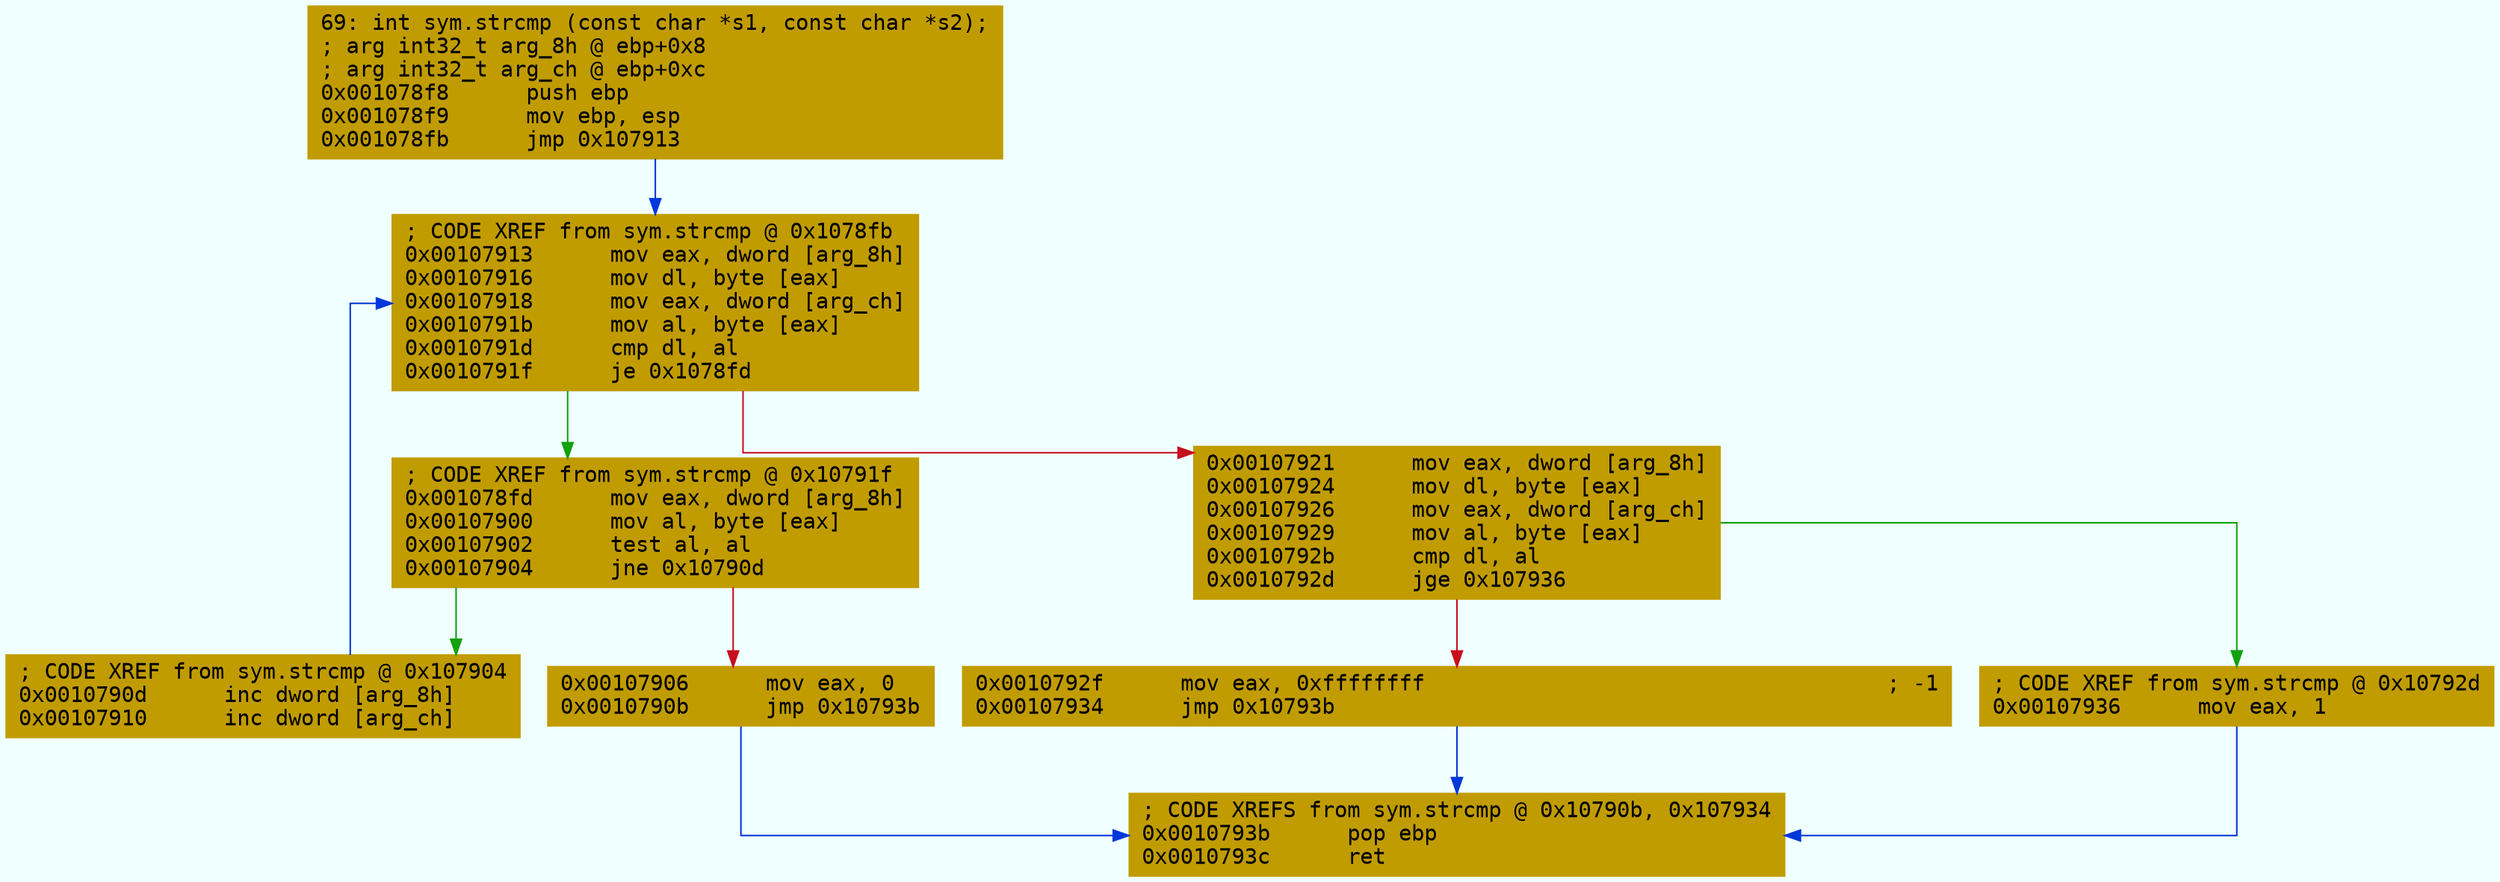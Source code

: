 digraph code {
	graph [bgcolor=azure fontsize=8 fontname="Courier" splines="ortho"];
	node [fillcolor=gray style=filled shape=box];
	edge [arrowhead="normal"];
	"0x001078f8" [URL="sym.strcmp/0x001078f8", fillcolor="#c19c00",color="#c19c00", fontname="Courier",label="69: int sym.strcmp (const char *s1, const char *s2);\l; arg int32_t arg_8h @ ebp+0x8\l; arg int32_t arg_ch @ ebp+0xc\l0x001078f8      push ebp\l0x001078f9      mov ebp, esp\l0x001078fb      jmp 0x107913\l"]
	"0x001078fd" [URL="sym.strcmp/0x001078fd", fillcolor="#c19c00",color="#c19c00", fontname="Courier",label="; CODE XREF from sym.strcmp @ 0x10791f\l0x001078fd      mov eax, dword [arg_8h]\l0x00107900      mov al, byte [eax]\l0x00107902      test al, al\l0x00107904      jne 0x10790d\l"]
	"0x00107906" [URL="sym.strcmp/0x00107906", fillcolor="#c19c00",color="#c19c00", fontname="Courier",label="0x00107906      mov eax, 0\l0x0010790b      jmp 0x10793b\l"]
	"0x0010790d" [URL="sym.strcmp/0x0010790d", fillcolor="#c19c00",color="#c19c00", fontname="Courier",label="; CODE XREF from sym.strcmp @ 0x107904\l0x0010790d      inc dword [arg_8h]\l0x00107910      inc dword [arg_ch]\l"]
	"0x00107913" [URL="sym.strcmp/0x00107913", fillcolor="#c19c00",color="#c19c00", fontname="Courier",label="; CODE XREF from sym.strcmp @ 0x1078fb\l0x00107913      mov eax, dword [arg_8h]\l0x00107916      mov dl, byte [eax]\l0x00107918      mov eax, dword [arg_ch]\l0x0010791b      mov al, byte [eax]\l0x0010791d      cmp dl, al\l0x0010791f      je 0x1078fd\l"]
	"0x00107921" [URL="sym.strcmp/0x00107921", fillcolor="#c19c00",color="#c19c00", fontname="Courier",label="0x00107921      mov eax, dword [arg_8h]\l0x00107924      mov dl, byte [eax]\l0x00107926      mov eax, dword [arg_ch]\l0x00107929      mov al, byte [eax]\l0x0010792b      cmp dl, al\l0x0010792d      jge 0x107936\l"]
	"0x0010792f" [URL="sym.strcmp/0x0010792f", fillcolor="#c19c00",color="#c19c00", fontname="Courier",label="0x0010792f      mov eax, 0xffffffff                                    ; -1\l0x00107934      jmp 0x10793b\l"]
	"0x00107936" [URL="sym.strcmp/0x00107936", fillcolor="#c19c00",color="#c19c00", fontname="Courier",label="; CODE XREF from sym.strcmp @ 0x10792d\l0x00107936      mov eax, 1\l"]
	"0x0010793b" [URL="sym.strcmp/0x0010793b", fillcolor="#c19c00",color="#c19c00", fontname="Courier",label="; CODE XREFS from sym.strcmp @ 0x10790b, 0x107934\l0x0010793b      pop ebp\l0x0010793c      ret\l"]
        "0x001078f8" -> "0x00107913" [color="#0037da"];
        "0x001078fd" -> "0x0010790d" [color="#13a10e"];
        "0x001078fd" -> "0x00107906" [color="#c50f1f"];
        "0x00107906" -> "0x0010793b" [color="#0037da"];
        "0x0010790d" -> "0x00107913" [color="#0037da"];
        "0x00107913" -> "0x001078fd" [color="#13a10e"];
        "0x00107913" -> "0x00107921" [color="#c50f1f"];
        "0x00107921" -> "0x00107936" [color="#13a10e"];
        "0x00107921" -> "0x0010792f" [color="#c50f1f"];
        "0x0010792f" -> "0x0010793b" [color="#0037da"];
        "0x00107936" -> "0x0010793b" [color="#0037da"];
}
